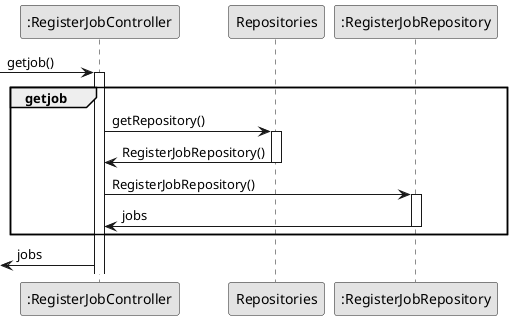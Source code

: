 @startuml
skinparam monochrome true
skinparam packageStyle rectangle
skinparam shadowing false

 participant ":RegisterJobController" as RegisterJobController
 participant "Repositories" as Repositories
 participant ":RegisterJobRepository" as RegisterJobRepository

-> RegisterJobController : getjob()
group getjob
    activate RegisterJobController
    RegisterJobController -> Repositories: getRepository()
    activate Repositories
    Repositories -> RegisterJobController : RegisterJobRepository()
    deactivate Repositories
    RegisterJobController -> RegisterJobRepository: RegisterJobRepository()
    activate RegisterJobRepository
    RegisterJobRepository -> RegisterJobController : jobs
    deactivate RegisterJobRepository
    end
    <- RegisterJobController : jobs


@enduml